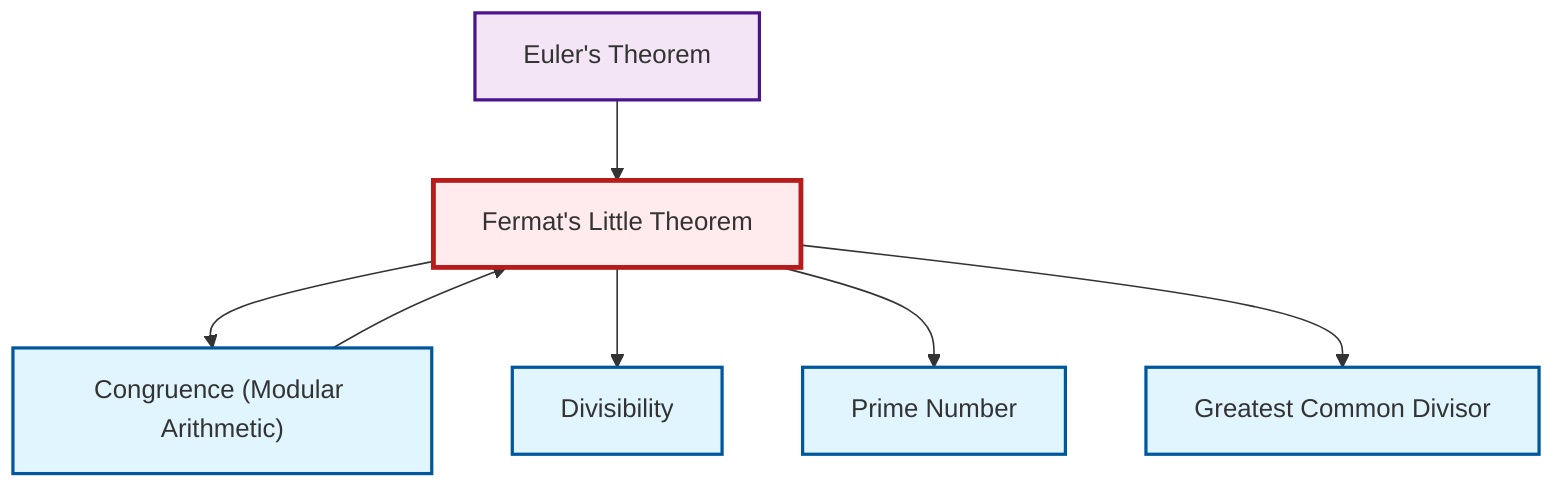 graph TD
    classDef definition fill:#e1f5fe,stroke:#01579b,stroke-width:2px
    classDef theorem fill:#f3e5f5,stroke:#4a148c,stroke-width:2px
    classDef axiom fill:#fff3e0,stroke:#e65100,stroke-width:2px
    classDef example fill:#e8f5e9,stroke:#1b5e20,stroke-width:2px
    classDef current fill:#ffebee,stroke:#b71c1c,stroke-width:3px
    thm-euler["Euler's Theorem"]:::theorem
    thm-fermat-little["Fermat's Little Theorem"]:::theorem
    def-gcd["Greatest Common Divisor"]:::definition
    def-divisibility["Divisibility"]:::definition
    def-congruence["Congruence (Modular Arithmetic)"]:::definition
    def-prime["Prime Number"]:::definition
    thm-fermat-little --> def-congruence
    thm-fermat-little --> def-divisibility
    thm-fermat-little --> def-prime
    def-congruence --> thm-fermat-little
    thm-euler --> thm-fermat-little
    thm-fermat-little --> def-gcd
    class thm-fermat-little current